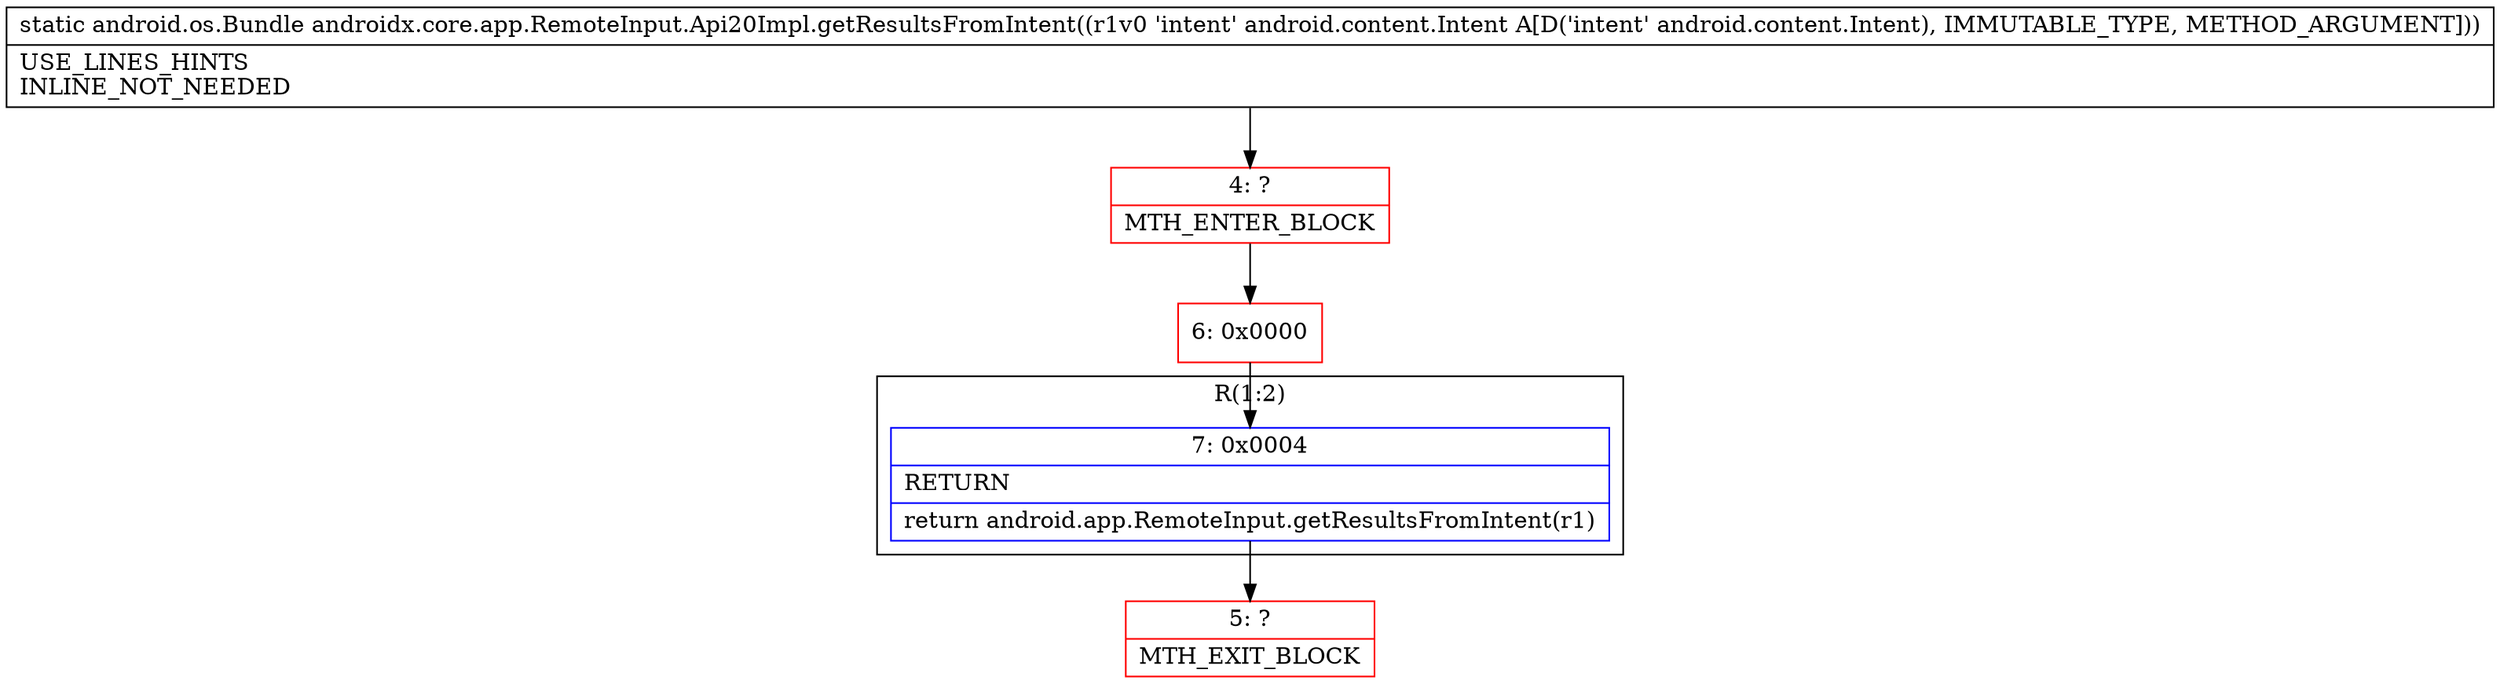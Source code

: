 digraph "CFG forandroidx.core.app.RemoteInput.Api20Impl.getResultsFromIntent(Landroid\/content\/Intent;)Landroid\/os\/Bundle;" {
subgraph cluster_Region_1057542522 {
label = "R(1:2)";
node [shape=record,color=blue];
Node_7 [shape=record,label="{7\:\ 0x0004|RETURN\l|return android.app.RemoteInput.getResultsFromIntent(r1)\l}"];
}
Node_4 [shape=record,color=red,label="{4\:\ ?|MTH_ENTER_BLOCK\l}"];
Node_6 [shape=record,color=red,label="{6\:\ 0x0000}"];
Node_5 [shape=record,color=red,label="{5\:\ ?|MTH_EXIT_BLOCK\l}"];
MethodNode[shape=record,label="{static android.os.Bundle androidx.core.app.RemoteInput.Api20Impl.getResultsFromIntent((r1v0 'intent' android.content.Intent A[D('intent' android.content.Intent), IMMUTABLE_TYPE, METHOD_ARGUMENT]))  | USE_LINES_HINTS\lINLINE_NOT_NEEDED\l}"];
MethodNode -> Node_4;Node_7 -> Node_5;
Node_4 -> Node_6;
Node_6 -> Node_7;
}

